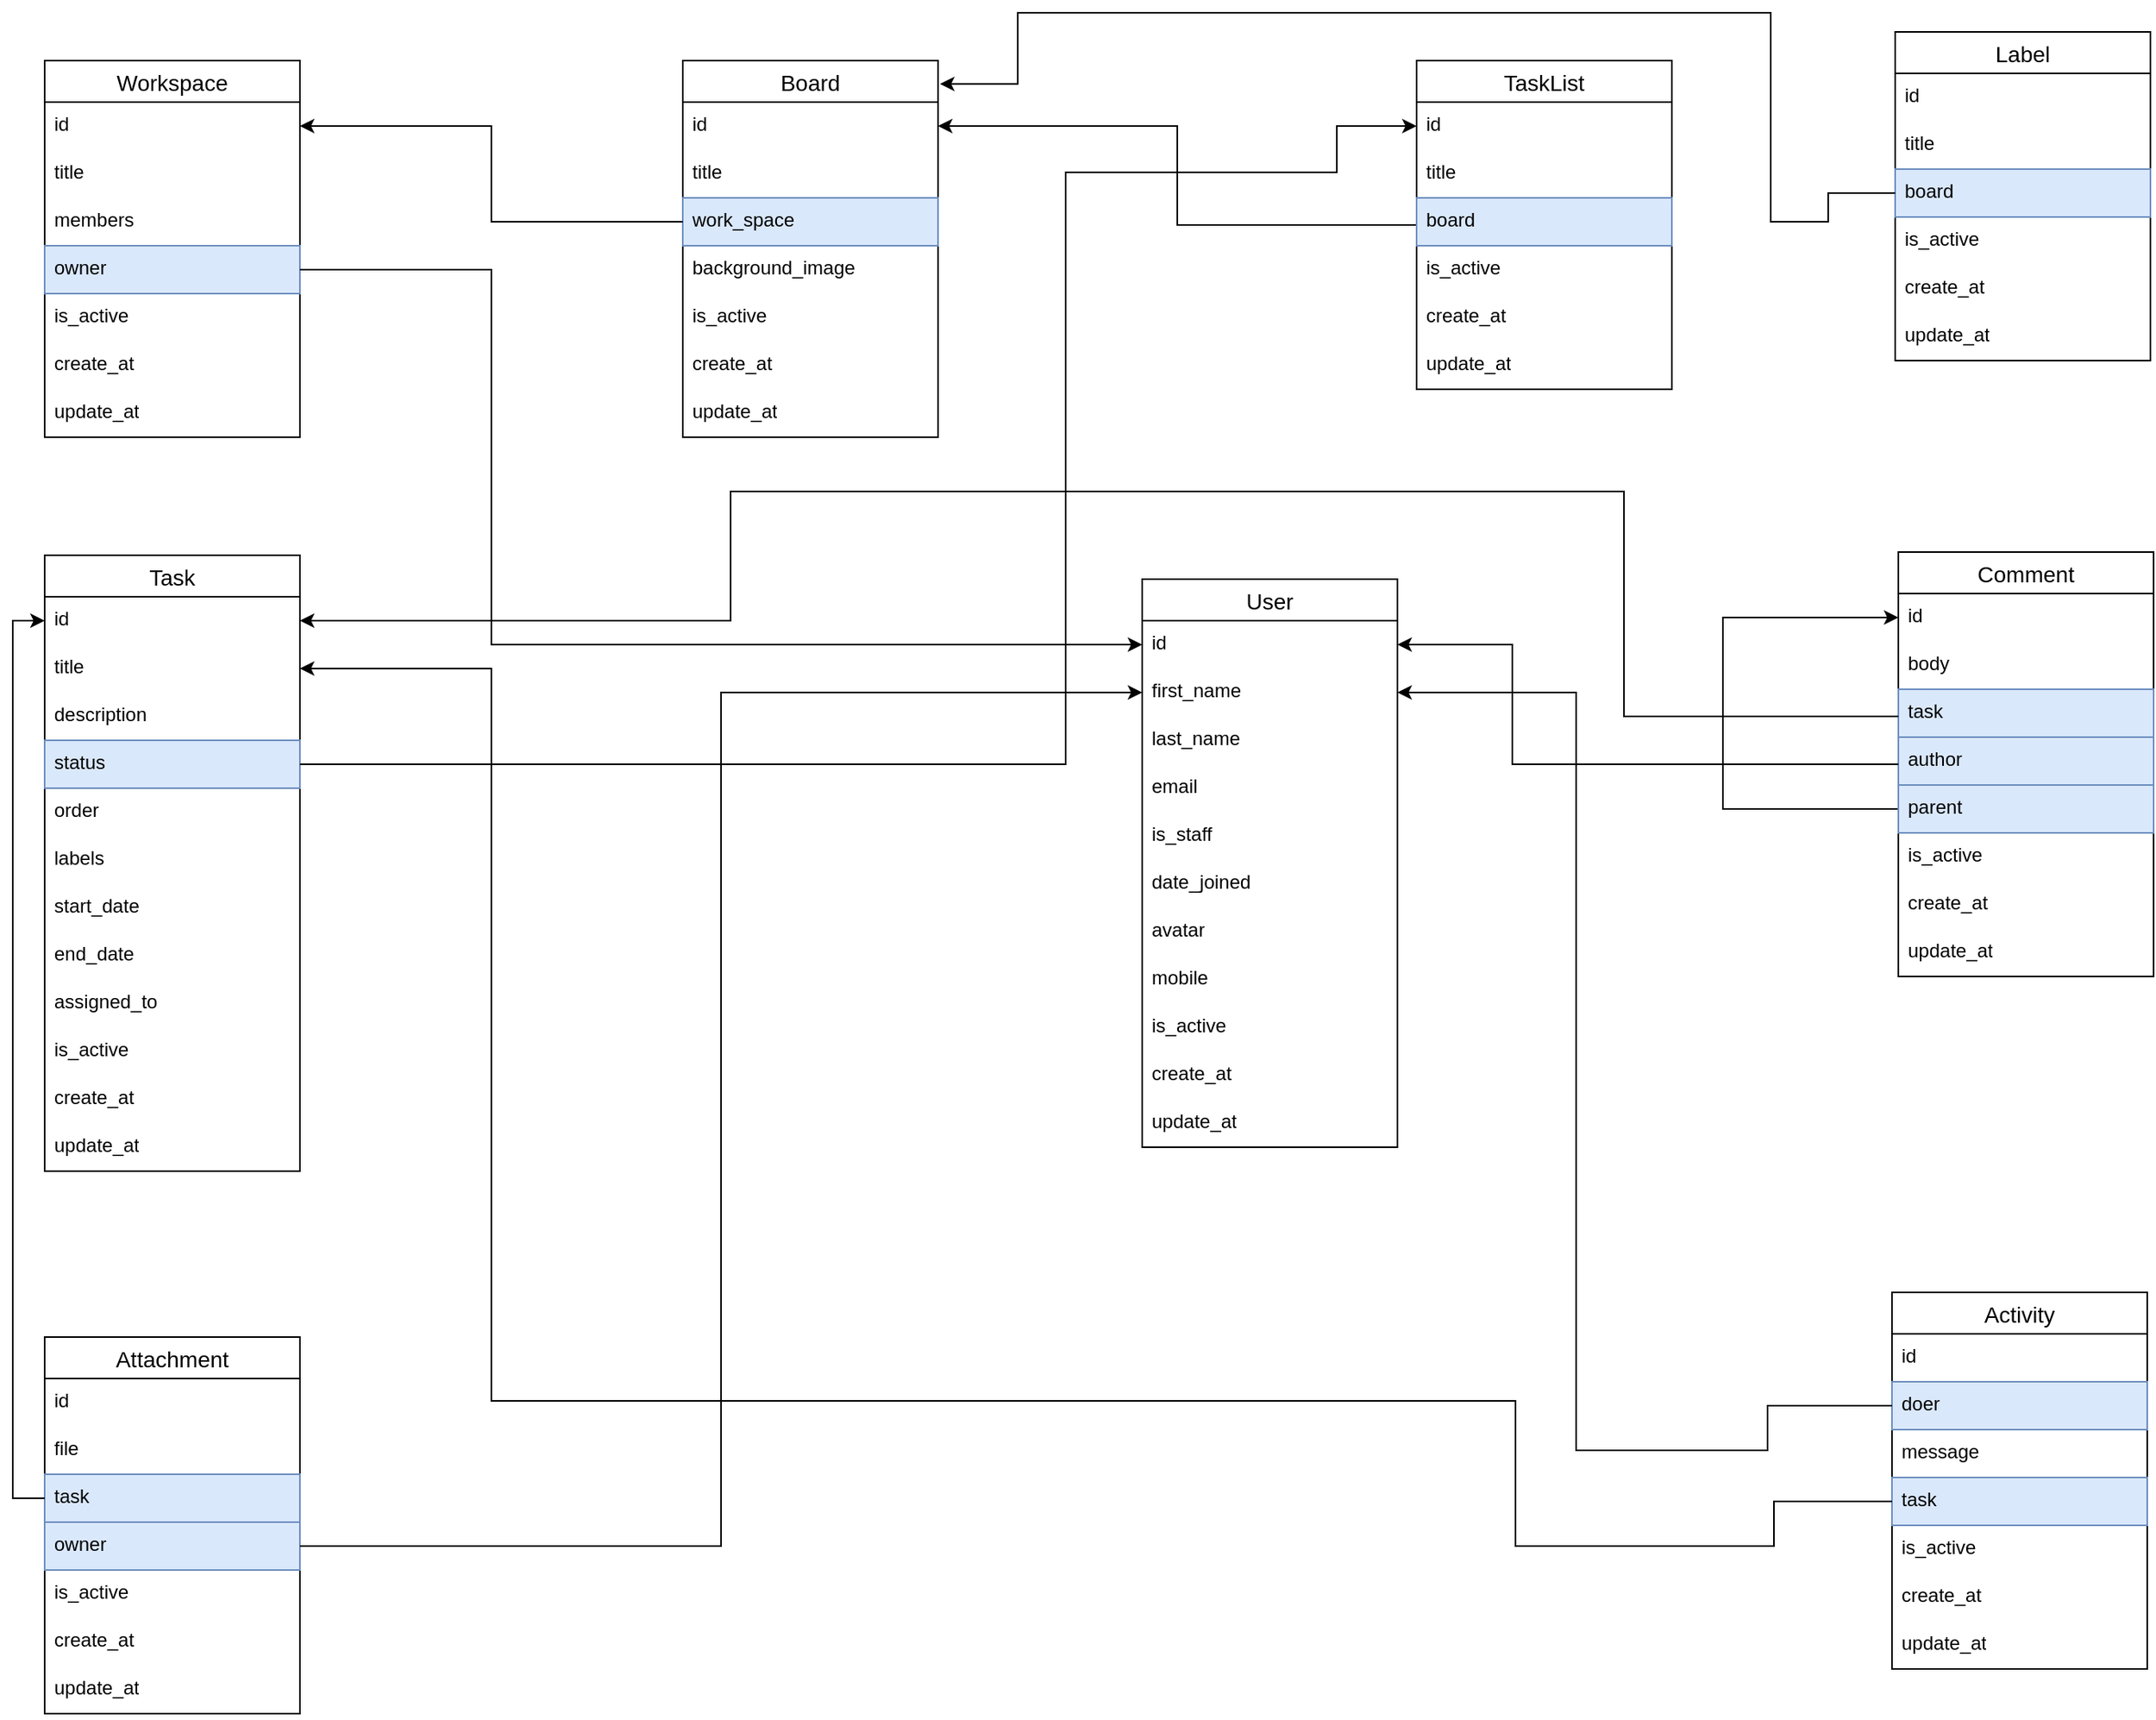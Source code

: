 <mxfile version="21.6.6" type="github">
  <diagram name="Page-1" id="b2uwIbIelV6hKlnJizyB">
    <mxGraphModel dx="2028" dy="966" grid="0" gridSize="10" guides="0" tooltips="1" connect="1" arrows="1" fold="1" page="0" pageScale="1" pageWidth="1200" pageHeight="1600" background="none" math="0" shadow="0">
      <root>
        <mxCell id="0" />
        <mxCell id="1" parent="0" />
        <mxCell id="JEXJEBtbtgt5muzTeifq-1" value="Workspace" style="swimlane;fontStyle=0;childLayout=stackLayout;horizontal=1;startSize=26;horizontalStack=0;resizeParent=1;resizeParentMax=0;resizeLast=0;collapsible=1;marginBottom=0;align=center;fontSize=14;" vertex="1" parent="1">
          <mxGeometry x="40" y="40" width="160" height="236" as="geometry" />
        </mxCell>
        <mxCell id="JEXJEBtbtgt5muzTeifq-2" value="id " style="text;strokeColor=none;fillColor=none;spacingLeft=4;spacingRight=4;overflow=hidden;rotatable=0;points=[[0,0.5],[1,0.5]];portConstraint=eastwest;fontSize=12;whiteSpace=wrap;html=1;" vertex="1" parent="JEXJEBtbtgt5muzTeifq-1">
          <mxGeometry y="26" width="160" height="30" as="geometry" />
        </mxCell>
        <mxCell id="JEXJEBtbtgt5muzTeifq-3" value="title" style="text;strokeColor=none;fillColor=none;spacingLeft=4;spacingRight=4;overflow=hidden;rotatable=0;points=[[0,0.5],[1,0.5]];portConstraint=eastwest;fontSize=12;whiteSpace=wrap;html=1;" vertex="1" parent="JEXJEBtbtgt5muzTeifq-1">
          <mxGeometry y="56" width="160" height="30" as="geometry" />
        </mxCell>
        <mxCell id="JEXJEBtbtgt5muzTeifq-4" value="members" style="text;strokeColor=none;fillColor=none;spacingLeft=4;spacingRight=4;overflow=hidden;rotatable=0;points=[[0,0.5],[1,0.5]];portConstraint=eastwest;fontSize=12;whiteSpace=wrap;html=1;" vertex="1" parent="JEXJEBtbtgt5muzTeifq-1">
          <mxGeometry y="86" width="160" height="30" as="geometry" />
        </mxCell>
        <mxCell id="JEXJEBtbtgt5muzTeifq-38" value="owner" style="text;strokeColor=#6c8ebf;fillColor=#dae8fc;spacingLeft=4;spacingRight=4;overflow=hidden;rotatable=0;points=[[0,0.5],[1,0.5]];portConstraint=eastwest;fontSize=12;whiteSpace=wrap;html=1;" vertex="1" parent="JEXJEBtbtgt5muzTeifq-1">
          <mxGeometry y="116" width="160" height="30" as="geometry" />
        </mxCell>
        <mxCell id="JEXJEBtbtgt5muzTeifq-39" value="is_active" style="text;strokeColor=none;fillColor=none;spacingLeft=4;spacingRight=4;overflow=hidden;rotatable=0;points=[[0,0.5],[1,0.5]];portConstraint=eastwest;fontSize=12;whiteSpace=wrap;html=1;" vertex="1" parent="JEXJEBtbtgt5muzTeifq-1">
          <mxGeometry y="146" width="160" height="30" as="geometry" />
        </mxCell>
        <mxCell id="JEXJEBtbtgt5muzTeifq-40" value="create_at" style="text;strokeColor=none;fillColor=none;spacingLeft=4;spacingRight=4;overflow=hidden;rotatable=0;points=[[0,0.5],[1,0.5]];portConstraint=eastwest;fontSize=12;whiteSpace=wrap;html=1;" vertex="1" parent="JEXJEBtbtgt5muzTeifq-1">
          <mxGeometry y="176" width="160" height="30" as="geometry" />
        </mxCell>
        <mxCell id="JEXJEBtbtgt5muzTeifq-48" value="update_at" style="text;strokeColor=none;fillColor=none;spacingLeft=4;spacingRight=4;overflow=hidden;rotatable=0;points=[[0,0.5],[1,0.5]];portConstraint=eastwest;fontSize=12;whiteSpace=wrap;html=1;" vertex="1" parent="JEXJEBtbtgt5muzTeifq-1">
          <mxGeometry y="206" width="160" height="30" as="geometry" />
        </mxCell>
        <mxCell id="JEXJEBtbtgt5muzTeifq-6" value="Board" style="swimlane;fontStyle=0;childLayout=stackLayout;horizontal=1;startSize=26;horizontalStack=0;resizeParent=1;resizeParentMax=0;resizeLast=0;collapsible=1;marginBottom=0;align=center;fontSize=14;" vertex="1" parent="1">
          <mxGeometry x="440" y="40" width="160" height="236" as="geometry" />
        </mxCell>
        <mxCell id="JEXJEBtbtgt5muzTeifq-7" value="id" style="text;strokeColor=none;fillColor=none;spacingLeft=4;spacingRight=4;overflow=hidden;rotatable=0;points=[[0,0.5],[1,0.5]];portConstraint=eastwest;fontSize=12;whiteSpace=wrap;html=1;" vertex="1" parent="JEXJEBtbtgt5muzTeifq-6">
          <mxGeometry y="26" width="160" height="30" as="geometry" />
        </mxCell>
        <mxCell id="JEXJEBtbtgt5muzTeifq-8" value="title" style="text;strokeColor=none;fillColor=none;spacingLeft=4;spacingRight=4;overflow=hidden;rotatable=0;points=[[0,0.5],[1,0.5]];portConstraint=eastwest;fontSize=12;whiteSpace=wrap;html=1;" vertex="1" parent="JEXJEBtbtgt5muzTeifq-6">
          <mxGeometry y="56" width="160" height="30" as="geometry" />
        </mxCell>
        <mxCell id="JEXJEBtbtgt5muzTeifq-9" value="work_space" style="text;strokeColor=#6c8ebf;fillColor=#dae8fc;spacingLeft=4;spacingRight=4;overflow=hidden;rotatable=0;points=[[0,0.5],[1,0.5]];portConstraint=eastwest;fontSize=12;whiteSpace=wrap;html=1;" vertex="1" parent="JEXJEBtbtgt5muzTeifq-6">
          <mxGeometry y="86" width="160" height="30" as="geometry" />
        </mxCell>
        <mxCell id="JEXJEBtbtgt5muzTeifq-41" value="background_image" style="text;strokeColor=none;fillColor=none;spacingLeft=4;spacingRight=4;overflow=hidden;rotatable=0;points=[[0,0.5],[1,0.5]];portConstraint=eastwest;fontSize=12;whiteSpace=wrap;html=1;" vertex="1" parent="JEXJEBtbtgt5muzTeifq-6">
          <mxGeometry y="116" width="160" height="30" as="geometry" />
        </mxCell>
        <mxCell id="JEXJEBtbtgt5muzTeifq-42" value="is_active" style="text;strokeColor=none;fillColor=none;spacingLeft=4;spacingRight=4;overflow=hidden;rotatable=0;points=[[0,0.5],[1,0.5]];portConstraint=eastwest;fontSize=12;whiteSpace=wrap;html=1;" vertex="1" parent="JEXJEBtbtgt5muzTeifq-6">
          <mxGeometry y="146" width="160" height="30" as="geometry" />
        </mxCell>
        <mxCell id="JEXJEBtbtgt5muzTeifq-46" value="create_at" style="text;strokeColor=none;fillColor=none;spacingLeft=4;spacingRight=4;overflow=hidden;rotatable=0;points=[[0,0.5],[1,0.5]];portConstraint=eastwest;fontSize=12;whiteSpace=wrap;html=1;" vertex="1" parent="JEXJEBtbtgt5muzTeifq-6">
          <mxGeometry y="176" width="160" height="30" as="geometry" />
        </mxCell>
        <mxCell id="JEXJEBtbtgt5muzTeifq-43" value="update_at" style="text;strokeColor=none;fillColor=none;spacingLeft=4;spacingRight=4;overflow=hidden;rotatable=0;points=[[0,0.5],[1,0.5]];portConstraint=eastwest;fontSize=12;whiteSpace=wrap;html=1;" vertex="1" parent="JEXJEBtbtgt5muzTeifq-6">
          <mxGeometry y="206" width="160" height="30" as="geometry" />
        </mxCell>
        <mxCell id="JEXJEBtbtgt5muzTeifq-88" style="edgeStyle=orthogonalEdgeStyle;rounded=0;orthogonalLoop=1;jettySize=auto;html=1;" edge="1" parent="1" source="JEXJEBtbtgt5muzTeifq-10" target="JEXJEBtbtgt5muzTeifq-7">
          <mxGeometry relative="1" as="geometry" />
        </mxCell>
        <mxCell id="JEXJEBtbtgt5muzTeifq-10" value="TaskList" style="swimlane;fontStyle=0;childLayout=stackLayout;horizontal=1;startSize=26;horizontalStack=0;resizeParent=1;resizeParentMax=0;resizeLast=0;collapsible=1;marginBottom=0;align=center;fontSize=14;" vertex="1" parent="1">
          <mxGeometry x="900" y="40" width="160" height="206" as="geometry" />
        </mxCell>
        <mxCell id="JEXJEBtbtgt5muzTeifq-11" value="id" style="text;strokeColor=none;fillColor=none;spacingLeft=4;spacingRight=4;overflow=hidden;rotatable=0;points=[[0,0.5],[1,0.5]];portConstraint=eastwest;fontSize=12;whiteSpace=wrap;html=1;" vertex="1" parent="JEXJEBtbtgt5muzTeifq-10">
          <mxGeometry y="26" width="160" height="30" as="geometry" />
        </mxCell>
        <mxCell id="JEXJEBtbtgt5muzTeifq-12" value="title" style="text;strokeColor=none;fillColor=none;spacingLeft=4;spacingRight=4;overflow=hidden;rotatable=0;points=[[0,0.5],[1,0.5]];portConstraint=eastwest;fontSize=12;whiteSpace=wrap;html=1;" vertex="1" parent="JEXJEBtbtgt5muzTeifq-10">
          <mxGeometry y="56" width="160" height="30" as="geometry" />
        </mxCell>
        <mxCell id="JEXJEBtbtgt5muzTeifq-13" value="board" style="text;strokeColor=#6c8ebf;fillColor=#dae8fc;spacingLeft=4;spacingRight=4;overflow=hidden;rotatable=0;points=[[0,0.5],[1,0.5]];portConstraint=eastwest;fontSize=12;whiteSpace=wrap;html=1;" vertex="1" parent="JEXJEBtbtgt5muzTeifq-10">
          <mxGeometry y="86" width="160" height="30" as="geometry" />
        </mxCell>
        <mxCell id="JEXJEBtbtgt5muzTeifq-45" value="is_active" style="text;strokeColor=none;fillColor=none;spacingLeft=4;spacingRight=4;overflow=hidden;rotatable=0;points=[[0,0.5],[1,0.5]];portConstraint=eastwest;fontSize=12;whiteSpace=wrap;html=1;" vertex="1" parent="JEXJEBtbtgt5muzTeifq-10">
          <mxGeometry y="116" width="160" height="30" as="geometry" />
        </mxCell>
        <mxCell id="JEXJEBtbtgt5muzTeifq-49" value="create_at" style="text;strokeColor=none;fillColor=none;spacingLeft=4;spacingRight=4;overflow=hidden;rotatable=0;points=[[0,0.5],[1,0.5]];portConstraint=eastwest;fontSize=12;whiteSpace=wrap;html=1;" vertex="1" parent="JEXJEBtbtgt5muzTeifq-10">
          <mxGeometry y="146" width="160" height="30" as="geometry" />
        </mxCell>
        <mxCell id="JEXJEBtbtgt5muzTeifq-50" value="update_at" style="text;strokeColor=none;fillColor=none;spacingLeft=4;spacingRight=4;overflow=hidden;rotatable=0;points=[[0,0.5],[1,0.5]];portConstraint=eastwest;fontSize=12;whiteSpace=wrap;html=1;" vertex="1" parent="JEXJEBtbtgt5muzTeifq-10">
          <mxGeometry y="176" width="160" height="30" as="geometry" />
        </mxCell>
        <mxCell id="JEXJEBtbtgt5muzTeifq-14" value="Label" style="swimlane;fontStyle=0;childLayout=stackLayout;horizontal=1;startSize=26;horizontalStack=0;resizeParent=1;resizeParentMax=0;resizeLast=0;collapsible=1;marginBottom=0;align=center;fontSize=14;" vertex="1" parent="1">
          <mxGeometry x="1200" y="22" width="160" height="206" as="geometry" />
        </mxCell>
        <mxCell id="JEXJEBtbtgt5muzTeifq-15" value="id" style="text;strokeColor=none;fillColor=none;spacingLeft=4;spacingRight=4;overflow=hidden;rotatable=0;points=[[0,0.5],[1,0.5]];portConstraint=eastwest;fontSize=12;whiteSpace=wrap;html=1;" vertex="1" parent="JEXJEBtbtgt5muzTeifq-14">
          <mxGeometry y="26" width="160" height="30" as="geometry" />
        </mxCell>
        <mxCell id="JEXJEBtbtgt5muzTeifq-16" value="title" style="text;strokeColor=none;fillColor=none;spacingLeft=4;spacingRight=4;overflow=hidden;rotatable=0;points=[[0,0.5],[1,0.5]];portConstraint=eastwest;fontSize=12;whiteSpace=wrap;html=1;" vertex="1" parent="JEXJEBtbtgt5muzTeifq-14">
          <mxGeometry y="56" width="160" height="30" as="geometry" />
        </mxCell>
        <mxCell id="JEXJEBtbtgt5muzTeifq-17" value="board" style="text;strokeColor=#6c8ebf;fillColor=#dae8fc;spacingLeft=4;spacingRight=4;overflow=hidden;rotatable=0;points=[[0,0.5],[1,0.5]];portConstraint=eastwest;fontSize=12;whiteSpace=wrap;html=1;" vertex="1" parent="JEXJEBtbtgt5muzTeifq-14">
          <mxGeometry y="86" width="160" height="30" as="geometry" />
        </mxCell>
        <mxCell id="JEXJEBtbtgt5muzTeifq-51" value="is_active" style="text;strokeColor=none;fillColor=none;spacingLeft=4;spacingRight=4;overflow=hidden;rotatable=0;points=[[0,0.5],[1,0.5]];portConstraint=eastwest;fontSize=12;whiteSpace=wrap;html=1;" vertex="1" parent="JEXJEBtbtgt5muzTeifq-14">
          <mxGeometry y="116" width="160" height="30" as="geometry" />
        </mxCell>
        <mxCell id="JEXJEBtbtgt5muzTeifq-59" value="create_at" style="text;strokeColor=none;fillColor=none;spacingLeft=4;spacingRight=4;overflow=hidden;rotatable=0;points=[[0,0.5],[1,0.5]];portConstraint=eastwest;fontSize=12;whiteSpace=wrap;html=1;" vertex="1" parent="JEXJEBtbtgt5muzTeifq-14">
          <mxGeometry y="146" width="160" height="30" as="geometry" />
        </mxCell>
        <mxCell id="JEXJEBtbtgt5muzTeifq-52" value="update_at" style="text;strokeColor=none;fillColor=none;spacingLeft=4;spacingRight=4;overflow=hidden;rotatable=0;points=[[0,0.5],[1,0.5]];portConstraint=eastwest;fontSize=12;whiteSpace=wrap;html=1;" vertex="1" parent="JEXJEBtbtgt5muzTeifq-14">
          <mxGeometry y="176" width="160" height="30" as="geometry" />
        </mxCell>
        <mxCell id="JEXJEBtbtgt5muzTeifq-18" value="Task" style="swimlane;fontStyle=0;childLayout=stackLayout;horizontal=1;startSize=26;horizontalStack=0;resizeParent=1;resizeParentMax=0;resizeLast=0;collapsible=1;marginBottom=0;align=center;fontSize=14;" vertex="1" parent="1">
          <mxGeometry x="40" y="350" width="160" height="386" as="geometry" />
        </mxCell>
        <mxCell id="JEXJEBtbtgt5muzTeifq-19" value="id" style="text;strokeColor=none;fillColor=none;spacingLeft=4;spacingRight=4;overflow=hidden;rotatable=0;points=[[0,0.5],[1,0.5]];portConstraint=eastwest;fontSize=12;whiteSpace=wrap;html=1;" vertex="1" parent="JEXJEBtbtgt5muzTeifq-18">
          <mxGeometry y="26" width="160" height="30" as="geometry" />
        </mxCell>
        <mxCell id="JEXJEBtbtgt5muzTeifq-20" value="title" style="text;strokeColor=none;fillColor=none;spacingLeft=4;spacingRight=4;overflow=hidden;rotatable=0;points=[[0,0.5],[1,0.5]];portConstraint=eastwest;fontSize=12;whiteSpace=wrap;html=1;" vertex="1" parent="JEXJEBtbtgt5muzTeifq-18">
          <mxGeometry y="56" width="160" height="30" as="geometry" />
        </mxCell>
        <mxCell id="JEXJEBtbtgt5muzTeifq-21" value="description" style="text;strokeColor=none;fillColor=none;spacingLeft=4;spacingRight=4;overflow=hidden;rotatable=0;points=[[0,0.5],[1,0.5]];portConstraint=eastwest;fontSize=12;whiteSpace=wrap;html=1;" vertex="1" parent="JEXJEBtbtgt5muzTeifq-18">
          <mxGeometry y="86" width="160" height="30" as="geometry" />
        </mxCell>
        <mxCell id="JEXJEBtbtgt5muzTeifq-53" value="status" style="text;strokeColor=#6c8ebf;fillColor=#dae8fc;spacingLeft=4;spacingRight=4;overflow=hidden;rotatable=0;points=[[0,0.5],[1,0.5]];portConstraint=eastwest;fontSize=12;whiteSpace=wrap;html=1;" vertex="1" parent="JEXJEBtbtgt5muzTeifq-18">
          <mxGeometry y="116" width="160" height="30" as="geometry" />
        </mxCell>
        <mxCell id="JEXJEBtbtgt5muzTeifq-54" value="order" style="text;strokeColor=none;fillColor=none;spacingLeft=4;spacingRight=4;overflow=hidden;rotatable=0;points=[[0,0.5],[1,0.5]];portConstraint=eastwest;fontSize=12;whiteSpace=wrap;html=1;" vertex="1" parent="JEXJEBtbtgt5muzTeifq-18">
          <mxGeometry y="146" width="160" height="30" as="geometry" />
        </mxCell>
        <mxCell id="JEXJEBtbtgt5muzTeifq-55" value="labels" style="text;strokeColor=none;fillColor=none;spacingLeft=4;spacingRight=4;overflow=hidden;rotatable=0;points=[[0,0.5],[1,0.5]];portConstraint=eastwest;fontSize=12;whiteSpace=wrap;html=1;" vertex="1" parent="JEXJEBtbtgt5muzTeifq-18">
          <mxGeometry y="176" width="160" height="30" as="geometry" />
        </mxCell>
        <mxCell id="JEXJEBtbtgt5muzTeifq-56" value="start_date" style="text;strokeColor=none;fillColor=none;spacingLeft=4;spacingRight=4;overflow=hidden;rotatable=0;points=[[0,0.5],[1,0.5]];portConstraint=eastwest;fontSize=12;whiteSpace=wrap;html=1;" vertex="1" parent="JEXJEBtbtgt5muzTeifq-18">
          <mxGeometry y="206" width="160" height="30" as="geometry" />
        </mxCell>
        <mxCell id="JEXJEBtbtgt5muzTeifq-57" value="end_date" style="text;strokeColor=none;fillColor=none;spacingLeft=4;spacingRight=4;overflow=hidden;rotatable=0;points=[[0,0.5],[1,0.5]];portConstraint=eastwest;fontSize=12;whiteSpace=wrap;html=1;" vertex="1" parent="JEXJEBtbtgt5muzTeifq-18">
          <mxGeometry y="236" width="160" height="30" as="geometry" />
        </mxCell>
        <mxCell id="JEXJEBtbtgt5muzTeifq-58" value="assigned_to" style="text;strokeColor=none;fillColor=none;spacingLeft=4;spacingRight=4;overflow=hidden;rotatable=0;points=[[0,0.5],[1,0.5]];portConstraint=eastwest;fontSize=12;whiteSpace=wrap;html=1;" vertex="1" parent="JEXJEBtbtgt5muzTeifq-18">
          <mxGeometry y="266" width="160" height="30" as="geometry" />
        </mxCell>
        <mxCell id="JEXJEBtbtgt5muzTeifq-60" value="is_active" style="text;strokeColor=none;fillColor=none;spacingLeft=4;spacingRight=4;overflow=hidden;rotatable=0;points=[[0,0.5],[1,0.5]];portConstraint=eastwest;fontSize=12;whiteSpace=wrap;html=1;" vertex="1" parent="JEXJEBtbtgt5muzTeifq-18">
          <mxGeometry y="296" width="160" height="30" as="geometry" />
        </mxCell>
        <mxCell id="JEXJEBtbtgt5muzTeifq-62" value="create_at" style="text;strokeColor=none;fillColor=none;spacingLeft=4;spacingRight=4;overflow=hidden;rotatable=0;points=[[0,0.5],[1,0.5]];portConstraint=eastwest;fontSize=12;whiteSpace=wrap;html=1;" vertex="1" parent="JEXJEBtbtgt5muzTeifq-18">
          <mxGeometry y="326" width="160" height="30" as="geometry" />
        </mxCell>
        <mxCell id="JEXJEBtbtgt5muzTeifq-61" value="update_at" style="text;strokeColor=none;fillColor=none;spacingLeft=4;spacingRight=4;overflow=hidden;rotatable=0;points=[[0,0.5],[1,0.5]];portConstraint=eastwest;fontSize=12;whiteSpace=wrap;html=1;" vertex="1" parent="JEXJEBtbtgt5muzTeifq-18">
          <mxGeometry y="356" width="160" height="30" as="geometry" />
        </mxCell>
        <mxCell id="JEXJEBtbtgt5muzTeifq-22" value="Comment" style="swimlane;fontStyle=0;childLayout=stackLayout;horizontal=1;startSize=26;horizontalStack=0;resizeParent=1;resizeParentMax=0;resizeLast=0;collapsible=1;marginBottom=0;align=center;fontSize=14;" vertex="1" parent="1">
          <mxGeometry x="1202" y="348" width="160" height="266" as="geometry" />
        </mxCell>
        <mxCell id="JEXJEBtbtgt5muzTeifq-23" value="id" style="text;strokeColor=none;fillColor=none;spacingLeft=4;spacingRight=4;overflow=hidden;rotatable=0;points=[[0,0.5],[1,0.5]];portConstraint=eastwest;fontSize=12;whiteSpace=wrap;html=1;" vertex="1" parent="JEXJEBtbtgt5muzTeifq-22">
          <mxGeometry y="26" width="160" height="30" as="geometry" />
        </mxCell>
        <mxCell id="JEXJEBtbtgt5muzTeifq-24" value="body" style="text;strokeColor=none;fillColor=none;spacingLeft=4;spacingRight=4;overflow=hidden;rotatable=0;points=[[0,0.5],[1,0.5]];portConstraint=eastwest;fontSize=12;whiteSpace=wrap;html=1;" vertex="1" parent="JEXJEBtbtgt5muzTeifq-22">
          <mxGeometry y="56" width="160" height="30" as="geometry" />
        </mxCell>
        <mxCell id="JEXJEBtbtgt5muzTeifq-25" value="task" style="text;strokeColor=#6c8ebf;fillColor=#dae8fc;spacingLeft=4;spacingRight=4;overflow=hidden;rotatable=0;points=[[0,0.5],[1,0.5]];portConstraint=eastwest;fontSize=12;whiteSpace=wrap;html=1;" vertex="1" parent="JEXJEBtbtgt5muzTeifq-22">
          <mxGeometry y="86" width="160" height="30" as="geometry" />
        </mxCell>
        <mxCell id="JEXJEBtbtgt5muzTeifq-63" value="author" style="text;strokeColor=#6c8ebf;fillColor=#dae8fc;spacingLeft=4;spacingRight=4;overflow=hidden;rotatable=0;points=[[0,0.5],[1,0.5]];portConstraint=eastwest;fontSize=12;whiteSpace=wrap;html=1;" vertex="1" parent="JEXJEBtbtgt5muzTeifq-22">
          <mxGeometry y="116" width="160" height="30" as="geometry" />
        </mxCell>
        <mxCell id="JEXJEBtbtgt5muzTeifq-95" style="edgeStyle=orthogonalEdgeStyle;rounded=0;orthogonalLoop=1;jettySize=auto;html=1;entryX=0;entryY=0.5;entryDx=0;entryDy=0;" edge="1" parent="JEXJEBtbtgt5muzTeifq-22" source="JEXJEBtbtgt5muzTeifq-64" target="JEXJEBtbtgt5muzTeifq-23">
          <mxGeometry relative="1" as="geometry">
            <Array as="points">
              <mxPoint x="-110" y="161" />
              <mxPoint x="-110" y="41" />
            </Array>
          </mxGeometry>
        </mxCell>
        <mxCell id="JEXJEBtbtgt5muzTeifq-64" value="parent" style="text;strokeColor=#6c8ebf;fillColor=#dae8fc;spacingLeft=4;spacingRight=4;overflow=hidden;rotatable=1;points=[[0,0.5],[1,0.5]];portConstraint=eastwest;fontSize=12;whiteSpace=wrap;html=1;movable=1;resizable=1;deletable=1;editable=1;locked=0;connectable=1;" vertex="1" parent="JEXJEBtbtgt5muzTeifq-22">
          <mxGeometry y="146" width="160" height="30" as="geometry" />
        </mxCell>
        <mxCell id="JEXJEBtbtgt5muzTeifq-65" value="is_active" style="text;strokeColor=none;fillColor=none;spacingLeft=4;spacingRight=4;overflow=hidden;rotatable=1;points=[[0,0.5],[1,0.5]];portConstraint=eastwest;fontSize=12;whiteSpace=wrap;html=1;movable=1;resizable=1;deletable=1;editable=1;locked=0;connectable=1;" vertex="1" parent="JEXJEBtbtgt5muzTeifq-22">
          <mxGeometry y="176" width="160" height="30" as="geometry" />
        </mxCell>
        <mxCell id="JEXJEBtbtgt5muzTeifq-66" value="create_at" style="text;strokeColor=none;fillColor=none;spacingLeft=4;spacingRight=4;overflow=hidden;rotatable=1;points=[[0,0.5],[1,0.5]];portConstraint=eastwest;fontSize=12;whiteSpace=wrap;html=1;movable=1;resizable=1;deletable=1;editable=1;locked=0;connectable=1;" vertex="1" parent="JEXJEBtbtgt5muzTeifq-22">
          <mxGeometry y="206" width="160" height="30" as="geometry" />
        </mxCell>
        <mxCell id="JEXJEBtbtgt5muzTeifq-67" value="update_at" style="text;strokeColor=none;fillColor=none;spacingLeft=4;spacingRight=4;overflow=hidden;rotatable=1;points=[[0,0.5],[1,0.5]];portConstraint=eastwest;fontSize=12;whiteSpace=wrap;html=1;movable=1;resizable=1;deletable=1;editable=1;locked=0;connectable=1;" vertex="1" parent="JEXJEBtbtgt5muzTeifq-22">
          <mxGeometry y="236" width="160" height="30" as="geometry" />
        </mxCell>
        <mxCell id="JEXJEBtbtgt5muzTeifq-26" value="Attachment" style="swimlane;fontStyle=0;childLayout=stackLayout;horizontal=1;startSize=26;horizontalStack=0;resizeParent=1;resizeParentMax=0;resizeLast=0;collapsible=1;marginBottom=0;align=center;fontSize=14;" vertex="1" parent="1">
          <mxGeometry x="40" y="840" width="160" height="236" as="geometry" />
        </mxCell>
        <mxCell id="JEXJEBtbtgt5muzTeifq-27" value="id" style="text;strokeColor=none;fillColor=none;spacingLeft=4;spacingRight=4;overflow=hidden;rotatable=0;points=[[0,0.5],[1,0.5]];portConstraint=eastwest;fontSize=12;whiteSpace=wrap;html=1;" vertex="1" parent="JEXJEBtbtgt5muzTeifq-26">
          <mxGeometry y="26" width="160" height="30" as="geometry" />
        </mxCell>
        <mxCell id="JEXJEBtbtgt5muzTeifq-28" value="file" style="text;strokeColor=none;fillColor=none;spacingLeft=4;spacingRight=4;overflow=hidden;rotatable=0;points=[[0,0.5],[1,0.5]];portConstraint=eastwest;fontSize=12;whiteSpace=wrap;html=1;" vertex="1" parent="JEXJEBtbtgt5muzTeifq-26">
          <mxGeometry y="56" width="160" height="30" as="geometry" />
        </mxCell>
        <mxCell id="JEXJEBtbtgt5muzTeifq-29" value="task" style="text;strokeColor=#6c8ebf;fillColor=#dae8fc;spacingLeft=4;spacingRight=4;overflow=hidden;rotatable=0;points=[[0,0.5],[1,0.5]];portConstraint=eastwest;fontSize=12;whiteSpace=wrap;html=1;" vertex="1" parent="JEXJEBtbtgt5muzTeifq-26">
          <mxGeometry y="86" width="160" height="30" as="geometry" />
        </mxCell>
        <mxCell id="JEXJEBtbtgt5muzTeifq-68" value="owner" style="text;strokeColor=#6c8ebf;fillColor=#dae8fc;spacingLeft=4;spacingRight=4;overflow=hidden;rotatable=0;points=[[0,0.5],[1,0.5]];portConstraint=eastwest;fontSize=12;whiteSpace=wrap;html=1;" vertex="1" parent="JEXJEBtbtgt5muzTeifq-26">
          <mxGeometry y="116" width="160" height="30" as="geometry" />
        </mxCell>
        <mxCell id="JEXJEBtbtgt5muzTeifq-69" value="is_active" style="text;strokeColor=none;fillColor=none;spacingLeft=4;spacingRight=4;overflow=hidden;rotatable=0;points=[[0,0.5],[1,0.5]];portConstraint=eastwest;fontSize=12;whiteSpace=wrap;html=1;" vertex="1" parent="JEXJEBtbtgt5muzTeifq-26">
          <mxGeometry y="146" width="160" height="30" as="geometry" />
        </mxCell>
        <mxCell id="JEXJEBtbtgt5muzTeifq-70" value="create_at" style="text;strokeColor=none;fillColor=none;spacingLeft=4;spacingRight=4;overflow=hidden;rotatable=0;points=[[0,0.5],[1,0.5]];portConstraint=eastwest;fontSize=12;whiteSpace=wrap;html=1;" vertex="1" parent="JEXJEBtbtgt5muzTeifq-26">
          <mxGeometry y="176" width="160" height="30" as="geometry" />
        </mxCell>
        <mxCell id="JEXJEBtbtgt5muzTeifq-71" value="update_at" style="text;strokeColor=none;fillColor=none;spacingLeft=4;spacingRight=4;overflow=hidden;rotatable=0;points=[[0,0.5],[1,0.5]];portConstraint=eastwest;fontSize=12;whiteSpace=wrap;html=1;" vertex="1" parent="JEXJEBtbtgt5muzTeifq-26">
          <mxGeometry y="206" width="160" height="30" as="geometry" />
        </mxCell>
        <mxCell id="JEXJEBtbtgt5muzTeifq-30" value="Activity" style="swimlane;fontStyle=0;childLayout=stackLayout;horizontal=1;startSize=26;horizontalStack=0;resizeParent=1;resizeParentMax=0;resizeLast=0;collapsible=1;marginBottom=0;align=center;fontSize=14;" vertex="1" parent="1">
          <mxGeometry x="1198" y="812" width="160" height="236" as="geometry" />
        </mxCell>
        <mxCell id="JEXJEBtbtgt5muzTeifq-31" value="id" style="text;strokeColor=none;fillColor=none;spacingLeft=4;spacingRight=4;overflow=hidden;rotatable=0;points=[[0,0.5],[1,0.5]];portConstraint=eastwest;fontSize=12;whiteSpace=wrap;html=1;" vertex="1" parent="JEXJEBtbtgt5muzTeifq-30">
          <mxGeometry y="26" width="160" height="30" as="geometry" />
        </mxCell>
        <mxCell id="JEXJEBtbtgt5muzTeifq-32" value="doer" style="text;strokeColor=#6c8ebf;fillColor=#dae8fc;spacingLeft=4;spacingRight=4;overflow=hidden;rotatable=0;points=[[0,0.5],[1,0.5]];portConstraint=eastwest;fontSize=12;whiteSpace=wrap;html=1;" vertex="1" parent="JEXJEBtbtgt5muzTeifq-30">
          <mxGeometry y="56" width="160" height="30" as="geometry" />
        </mxCell>
        <mxCell id="JEXJEBtbtgt5muzTeifq-33" value="message" style="text;strokeColor=none;fillColor=none;spacingLeft=4;spacingRight=4;overflow=hidden;rotatable=0;points=[[0,0.5],[1,0.5]];portConstraint=eastwest;fontSize=12;whiteSpace=wrap;html=1;" vertex="1" parent="JEXJEBtbtgt5muzTeifq-30">
          <mxGeometry y="86" width="160" height="30" as="geometry" />
        </mxCell>
        <mxCell id="JEXJEBtbtgt5muzTeifq-72" value="task" style="text;strokeColor=#6c8ebf;fillColor=#dae8fc;spacingLeft=4;spacingRight=4;overflow=hidden;rotatable=0;points=[[0,0.5],[1,0.5]];portConstraint=eastwest;fontSize=12;whiteSpace=wrap;html=1;" vertex="1" parent="JEXJEBtbtgt5muzTeifq-30">
          <mxGeometry y="116" width="160" height="30" as="geometry" />
        </mxCell>
        <mxCell id="JEXJEBtbtgt5muzTeifq-73" value="is_active" style="text;strokeColor=none;fillColor=none;spacingLeft=4;spacingRight=4;overflow=hidden;rotatable=0;points=[[0,0.5],[1,0.5]];portConstraint=eastwest;fontSize=12;whiteSpace=wrap;html=1;" vertex="1" parent="JEXJEBtbtgt5muzTeifq-30">
          <mxGeometry y="146" width="160" height="30" as="geometry" />
        </mxCell>
        <mxCell id="JEXJEBtbtgt5muzTeifq-74" value="create_at" style="text;strokeColor=none;fillColor=none;spacingLeft=4;spacingRight=4;overflow=hidden;rotatable=0;points=[[0,0.5],[1,0.5]];portConstraint=eastwest;fontSize=12;whiteSpace=wrap;html=1;" vertex="1" parent="JEXJEBtbtgt5muzTeifq-30">
          <mxGeometry y="176" width="160" height="30" as="geometry" />
        </mxCell>
        <mxCell id="JEXJEBtbtgt5muzTeifq-75" value="update_at" style="text;strokeColor=none;fillColor=none;spacingLeft=4;spacingRight=4;overflow=hidden;rotatable=0;points=[[0,0.5],[1,0.5]];portConstraint=eastwest;fontSize=12;whiteSpace=wrap;html=1;" vertex="1" parent="JEXJEBtbtgt5muzTeifq-30">
          <mxGeometry y="206" width="160" height="30" as="geometry" />
        </mxCell>
        <mxCell id="JEXJEBtbtgt5muzTeifq-34" value="User" style="swimlane;fontStyle=0;childLayout=stackLayout;horizontal=1;startSize=26;horizontalStack=0;resizeParent=1;resizeParentMax=0;resizeLast=0;collapsible=1;marginBottom=0;align=center;fontSize=14;" vertex="1" parent="1">
          <mxGeometry x="728" y="365" width="160" height="356" as="geometry" />
        </mxCell>
        <mxCell id="JEXJEBtbtgt5muzTeifq-35" value="id" style="text;strokeColor=none;fillColor=none;spacingLeft=4;spacingRight=4;overflow=hidden;rotatable=0;points=[[0,0.5],[1,0.5]];portConstraint=eastwest;fontSize=12;whiteSpace=wrap;html=1;" vertex="1" parent="JEXJEBtbtgt5muzTeifq-34">
          <mxGeometry y="26" width="160" height="30" as="geometry" />
        </mxCell>
        <mxCell id="JEXJEBtbtgt5muzTeifq-36" value="first_name" style="text;strokeColor=none;fillColor=none;spacingLeft=4;spacingRight=4;overflow=hidden;rotatable=0;points=[[0,0.5],[1,0.5]];portConstraint=eastwest;fontSize=12;whiteSpace=wrap;html=1;" vertex="1" parent="JEXJEBtbtgt5muzTeifq-34">
          <mxGeometry y="56" width="160" height="30" as="geometry" />
        </mxCell>
        <mxCell id="JEXJEBtbtgt5muzTeifq-37" value="last_name" style="text;strokeColor=none;fillColor=none;spacingLeft=4;spacingRight=4;overflow=hidden;rotatable=0;points=[[0,0.5],[1,0.5]];portConstraint=eastwest;fontSize=12;whiteSpace=wrap;html=1;" vertex="1" parent="JEXJEBtbtgt5muzTeifq-34">
          <mxGeometry y="86" width="160" height="30" as="geometry" />
        </mxCell>
        <mxCell id="JEXJEBtbtgt5muzTeifq-76" value="email" style="text;strokeColor=none;fillColor=none;spacingLeft=4;spacingRight=4;overflow=hidden;rotatable=0;points=[[0,0.5],[1,0.5]];portConstraint=eastwest;fontSize=12;whiteSpace=wrap;html=1;" vertex="1" parent="JEXJEBtbtgt5muzTeifq-34">
          <mxGeometry y="116" width="160" height="30" as="geometry" />
        </mxCell>
        <mxCell id="JEXJEBtbtgt5muzTeifq-77" value="is_staff" style="text;strokeColor=none;fillColor=none;spacingLeft=4;spacingRight=4;overflow=hidden;rotatable=0;points=[[0,0.5],[1,0.5]];portConstraint=eastwest;fontSize=12;whiteSpace=wrap;html=1;" vertex="1" parent="JEXJEBtbtgt5muzTeifq-34">
          <mxGeometry y="146" width="160" height="30" as="geometry" />
        </mxCell>
        <mxCell id="JEXJEBtbtgt5muzTeifq-78" value="date_joined" style="text;strokeColor=none;fillColor=none;spacingLeft=4;spacingRight=4;overflow=hidden;rotatable=0;points=[[0,0.5],[1,0.5]];portConstraint=eastwest;fontSize=12;whiteSpace=wrap;html=1;" vertex="1" parent="JEXJEBtbtgt5muzTeifq-34">
          <mxGeometry y="176" width="160" height="30" as="geometry" />
        </mxCell>
        <mxCell id="JEXJEBtbtgt5muzTeifq-79" value="avatar" style="text;strokeColor=none;fillColor=none;spacingLeft=4;spacingRight=4;overflow=hidden;rotatable=0;points=[[0,0.5],[1,0.5]];portConstraint=eastwest;fontSize=12;whiteSpace=wrap;html=1;" vertex="1" parent="JEXJEBtbtgt5muzTeifq-34">
          <mxGeometry y="206" width="160" height="30" as="geometry" />
        </mxCell>
        <mxCell id="JEXJEBtbtgt5muzTeifq-80" value="mobile" style="text;strokeColor=none;fillColor=none;spacingLeft=4;spacingRight=4;overflow=hidden;rotatable=0;points=[[0,0.5],[1,0.5]];portConstraint=eastwest;fontSize=12;whiteSpace=wrap;html=1;" vertex="1" parent="JEXJEBtbtgt5muzTeifq-34">
          <mxGeometry y="236" width="160" height="30" as="geometry" />
        </mxCell>
        <mxCell id="JEXJEBtbtgt5muzTeifq-81" value="is_active" style="text;strokeColor=none;fillColor=none;spacingLeft=4;spacingRight=4;overflow=hidden;rotatable=0;points=[[0,0.5],[1,0.5]];portConstraint=eastwest;fontSize=12;whiteSpace=wrap;html=1;" vertex="1" parent="JEXJEBtbtgt5muzTeifq-34">
          <mxGeometry y="266" width="160" height="30" as="geometry" />
        </mxCell>
        <mxCell id="JEXJEBtbtgt5muzTeifq-82" value="create_at" style="text;strokeColor=none;fillColor=none;spacingLeft=4;spacingRight=4;overflow=hidden;rotatable=0;points=[[0,0.5],[1,0.5]];portConstraint=eastwest;fontSize=12;whiteSpace=wrap;html=1;" vertex="1" parent="JEXJEBtbtgt5muzTeifq-34">
          <mxGeometry y="296" width="160" height="30" as="geometry" />
        </mxCell>
        <mxCell id="JEXJEBtbtgt5muzTeifq-83" value="update_at" style="text;strokeColor=none;fillColor=none;spacingLeft=4;spacingRight=4;overflow=hidden;rotatable=0;points=[[0,0.5],[1,0.5]];portConstraint=eastwest;fontSize=12;whiteSpace=wrap;html=1;" vertex="1" parent="JEXJEBtbtgt5muzTeifq-34">
          <mxGeometry y="326" width="160" height="30" as="geometry" />
        </mxCell>
        <mxCell id="JEXJEBtbtgt5muzTeifq-86" style="edgeStyle=orthogonalEdgeStyle;rounded=0;orthogonalLoop=1;jettySize=auto;html=1;entryX=0;entryY=0.5;entryDx=0;entryDy=0;" edge="1" parent="1" source="JEXJEBtbtgt5muzTeifq-38" target="JEXJEBtbtgt5muzTeifq-35">
          <mxGeometry relative="1" as="geometry">
            <Array as="points">
              <mxPoint x="320" y="171" />
              <mxPoint x="320" y="406" />
            </Array>
          </mxGeometry>
        </mxCell>
        <mxCell id="JEXJEBtbtgt5muzTeifq-87" style="edgeStyle=orthogonalEdgeStyle;rounded=0;orthogonalLoop=1;jettySize=auto;html=1;entryX=1;entryY=0.5;entryDx=0;entryDy=0;" edge="1" parent="1" source="JEXJEBtbtgt5muzTeifq-9" target="JEXJEBtbtgt5muzTeifq-2">
          <mxGeometry relative="1" as="geometry">
            <Array as="points">
              <mxPoint x="320" y="141" />
              <mxPoint x="320" y="81" />
            </Array>
          </mxGeometry>
        </mxCell>
        <mxCell id="JEXJEBtbtgt5muzTeifq-89" style="edgeStyle=orthogonalEdgeStyle;rounded=0;orthogonalLoop=1;jettySize=auto;html=1;entryX=1.008;entryY=0.062;entryDx=0;entryDy=0;entryPerimeter=0;exitX=0;exitY=0.5;exitDx=0;exitDy=0;" edge="1" parent="1" source="JEXJEBtbtgt5muzTeifq-17" target="JEXJEBtbtgt5muzTeifq-6">
          <mxGeometry relative="1" as="geometry">
            <mxPoint x="1353.33" y="141.067" as="sourcePoint" />
            <mxPoint x="650.05" y="56.048" as="targetPoint" />
            <Array as="points">
              <mxPoint x="1158" y="123" />
              <mxPoint x="1158" y="141" />
              <mxPoint x="1122" y="141" />
              <mxPoint x="1122" y="10" />
              <mxPoint x="650" y="10" />
              <mxPoint x="650" y="55" />
            </Array>
          </mxGeometry>
        </mxCell>
        <mxCell id="JEXJEBtbtgt5muzTeifq-90" style="edgeStyle=orthogonalEdgeStyle;rounded=0;orthogonalLoop=1;jettySize=auto;html=1;entryX=0;entryY=0.5;entryDx=0;entryDy=0;" edge="1" parent="1" source="JEXJEBtbtgt5muzTeifq-53" target="JEXJEBtbtgt5muzTeifq-11">
          <mxGeometry relative="1" as="geometry">
            <Array as="points">
              <mxPoint x="680" y="481" />
              <mxPoint x="680" y="110" />
              <mxPoint x="850" y="110" />
              <mxPoint x="850" y="81" />
            </Array>
          </mxGeometry>
        </mxCell>
        <mxCell id="JEXJEBtbtgt5muzTeifq-91" style="edgeStyle=orthogonalEdgeStyle;rounded=0;orthogonalLoop=1;jettySize=auto;html=1;entryX=1;entryY=0.5;entryDx=0;entryDy=0;" edge="1" parent="1" source="JEXJEBtbtgt5muzTeifq-25" target="JEXJEBtbtgt5muzTeifq-19">
          <mxGeometry relative="1" as="geometry">
            <Array as="points">
              <mxPoint x="1030" y="451" />
              <mxPoint x="1030" y="310" />
              <mxPoint x="470" y="310" />
              <mxPoint x="470" y="391" />
            </Array>
          </mxGeometry>
        </mxCell>
        <mxCell id="JEXJEBtbtgt5muzTeifq-92" style="edgeStyle=orthogonalEdgeStyle;rounded=0;orthogonalLoop=1;jettySize=auto;html=1;entryX=1;entryY=0.5;entryDx=0;entryDy=0;" edge="1" parent="1" source="JEXJEBtbtgt5muzTeifq-63" target="JEXJEBtbtgt5muzTeifq-35">
          <mxGeometry relative="1" as="geometry">
            <Array as="points">
              <mxPoint x="960" y="481" />
              <mxPoint x="960" y="406" />
            </Array>
          </mxGeometry>
        </mxCell>
        <mxCell id="JEXJEBtbtgt5muzTeifq-96" style="edgeStyle=orthogonalEdgeStyle;rounded=0;orthogonalLoop=1;jettySize=auto;html=1;entryX=0;entryY=0.5;entryDx=0;entryDy=0;" edge="1" parent="1" source="JEXJEBtbtgt5muzTeifq-29" target="JEXJEBtbtgt5muzTeifq-19">
          <mxGeometry relative="1" as="geometry" />
        </mxCell>
        <mxCell id="JEXJEBtbtgt5muzTeifq-100" style="edgeStyle=orthogonalEdgeStyle;rounded=0;orthogonalLoop=1;jettySize=auto;html=1;entryX=0;entryY=0.5;entryDx=0;entryDy=0;" edge="1" parent="1" source="JEXJEBtbtgt5muzTeifq-68" target="JEXJEBtbtgt5muzTeifq-36">
          <mxGeometry relative="1" as="geometry" />
        </mxCell>
        <mxCell id="JEXJEBtbtgt5muzTeifq-101" style="edgeStyle=orthogonalEdgeStyle;rounded=0;orthogonalLoop=1;jettySize=auto;html=1;entryX=1;entryY=0.5;entryDx=0;entryDy=0;" edge="1" parent="1" source="JEXJEBtbtgt5muzTeifq-72" target="JEXJEBtbtgt5muzTeifq-20">
          <mxGeometry relative="1" as="geometry">
            <mxPoint x="270" y="460" as="targetPoint" />
            <Array as="points">
              <mxPoint x="1124" y="943" />
              <mxPoint x="1124" y="971" />
              <mxPoint x="962" y="971" />
              <mxPoint x="962" y="880" />
              <mxPoint x="320" y="880" />
              <mxPoint x="320" y="421" />
            </Array>
          </mxGeometry>
        </mxCell>
        <mxCell id="JEXJEBtbtgt5muzTeifq-102" style="edgeStyle=orthogonalEdgeStyle;rounded=0;orthogonalLoop=1;jettySize=auto;html=1;entryX=1;entryY=0.5;entryDx=0;entryDy=0;" edge="1" parent="1" source="JEXJEBtbtgt5muzTeifq-32" target="JEXJEBtbtgt5muzTeifq-36">
          <mxGeometry relative="1" as="geometry">
            <mxPoint x="980" y="560" as="targetPoint" />
            <Array as="points">
              <mxPoint x="1120" y="883" />
              <mxPoint x="1120" y="911" />
              <mxPoint x="1000" y="911" />
              <mxPoint x="1000" y="436" />
            </Array>
          </mxGeometry>
        </mxCell>
      </root>
    </mxGraphModel>
  </diagram>
</mxfile>
